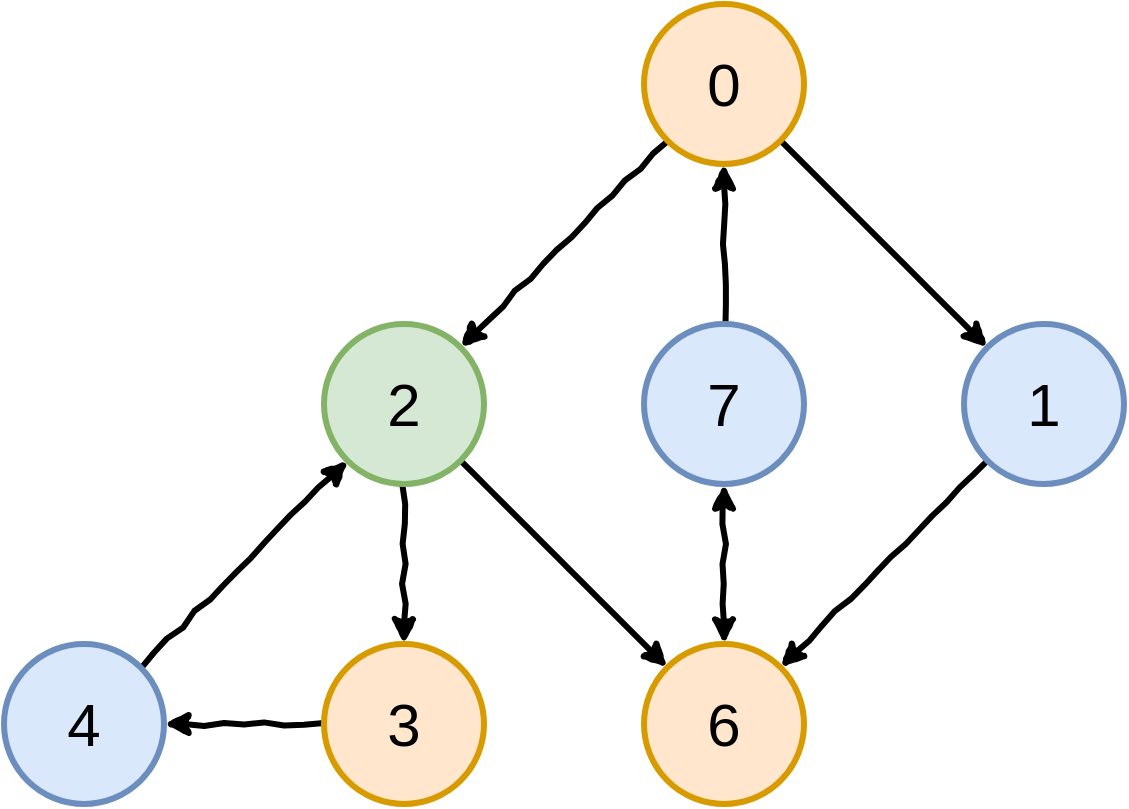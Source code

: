<mxfile version="13.0.3" type="device"><diagram id="ai6isEYShQ9JZyrEm_BB" name="Page-1"><mxGraphModel dx="1024" dy="592" grid="1" gridSize="10" guides="1" tooltips="1" connect="1" arrows="1" fold="1" page="1" pageScale="1" pageWidth="827" pageHeight="1169" math="0" shadow="0"><root><mxCell id="0"/><mxCell id="1" parent="0"/><mxCell id="GGHTns0E7vYOpCDKQOtN-9" style="rounded=0;orthogonalLoop=1;jettySize=auto;html=1;exitX=1;exitY=1;exitDx=0;exitDy=0;entryX=0;entryY=0;entryDx=0;entryDy=0;strokeWidth=3;comic=1;" edge="1" parent="1" source="GGHTns0E7vYOpCDKQOtN-1" target="GGHTns0E7vYOpCDKQOtN-4"><mxGeometry relative="1" as="geometry"/></mxCell><mxCell id="GGHTns0E7vYOpCDKQOtN-10" style="edgeStyle=none;rounded=0;orthogonalLoop=1;jettySize=auto;html=1;exitX=0;exitY=1;exitDx=0;exitDy=0;entryX=1;entryY=0;entryDx=0;entryDy=0;strokeWidth=3;comic=1;" edge="1" parent="1" source="GGHTns0E7vYOpCDKQOtN-1" target="GGHTns0E7vYOpCDKQOtN-3"><mxGeometry relative="1" as="geometry"/></mxCell><mxCell id="GGHTns0E7vYOpCDKQOtN-1" value="&lt;font style=&quot;font-size: 30px&quot;&gt;0&lt;/font&gt;" style="ellipse;whiteSpace=wrap;html=1;aspect=fixed;strokeWidth=3;fillColor=#ffe6cc;strokeColor=#d79b00;" vertex="1" parent="1"><mxGeometry x="360" y="160" width="80" height="80" as="geometry"/></mxCell><mxCell id="GGHTns0E7vYOpCDKQOtN-16" style="edgeStyle=none;rounded=0;orthogonalLoop=1;jettySize=auto;html=1;exitX=0.5;exitY=0;exitDx=0;exitDy=0;entryX=0.5;entryY=1;entryDx=0;entryDy=0;strokeWidth=3;comic=1;" edge="1" parent="1" source="GGHTns0E7vYOpCDKQOtN-2" target="GGHTns0E7vYOpCDKQOtN-1"><mxGeometry relative="1" as="geometry"/></mxCell><mxCell id="GGHTns0E7vYOpCDKQOtN-17" style="edgeStyle=none;rounded=0;orthogonalLoop=1;jettySize=auto;html=1;exitX=0.5;exitY=1;exitDx=0;exitDy=0;entryX=0.5;entryY=0;entryDx=0;entryDy=0;startArrow=classic;startFill=1;strokeWidth=3;comic=1;" edge="1" parent="1" source="GGHTns0E7vYOpCDKQOtN-2" target="GGHTns0E7vYOpCDKQOtN-5"><mxGeometry relative="1" as="geometry"/></mxCell><mxCell id="GGHTns0E7vYOpCDKQOtN-2" value="&lt;font style=&quot;font-size: 30px&quot;&gt;7&lt;/font&gt;" style="ellipse;whiteSpace=wrap;html=1;aspect=fixed;strokeWidth=3;fillColor=#dae8fc;strokeColor=#6c8ebf;" vertex="1" parent="1"><mxGeometry x="360" y="320" width="80" height="80" as="geometry"/></mxCell><mxCell id="GGHTns0E7vYOpCDKQOtN-11" style="edgeStyle=none;rounded=0;orthogonalLoop=1;jettySize=auto;html=1;exitX=0.5;exitY=1;exitDx=0;exitDy=0;entryX=0.5;entryY=0;entryDx=0;entryDy=0;strokeWidth=3;comic=1;" edge="1" parent="1" source="GGHTns0E7vYOpCDKQOtN-3" target="GGHTns0E7vYOpCDKQOtN-6"><mxGeometry relative="1" as="geometry"/></mxCell><mxCell id="GGHTns0E7vYOpCDKQOtN-18" style="edgeStyle=none;rounded=0;comic=1;orthogonalLoop=1;jettySize=auto;html=1;exitX=1;exitY=1;exitDx=0;exitDy=0;entryX=0;entryY=0;entryDx=0;entryDy=0;startArrow=none;startFill=0;strokeWidth=3;" edge="1" parent="1" source="GGHTns0E7vYOpCDKQOtN-3" target="GGHTns0E7vYOpCDKQOtN-5"><mxGeometry relative="1" as="geometry"/></mxCell><mxCell id="GGHTns0E7vYOpCDKQOtN-3" value="&lt;font style=&quot;font-size: 30px&quot;&gt;2&lt;/font&gt;" style="ellipse;whiteSpace=wrap;html=1;aspect=fixed;strokeWidth=3;fillColor=#d5e8d4;strokeColor=#82b366;" vertex="1" parent="1"><mxGeometry x="200" y="320" width="80" height="80" as="geometry"/></mxCell><mxCell id="GGHTns0E7vYOpCDKQOtN-15" style="edgeStyle=none;rounded=0;orthogonalLoop=1;jettySize=auto;html=1;exitX=0;exitY=1;exitDx=0;exitDy=0;entryX=1;entryY=0;entryDx=0;entryDy=0;strokeWidth=3;comic=1;" edge="1" parent="1" source="GGHTns0E7vYOpCDKQOtN-4" target="GGHTns0E7vYOpCDKQOtN-5"><mxGeometry relative="1" as="geometry"/></mxCell><mxCell id="GGHTns0E7vYOpCDKQOtN-4" value="&lt;font style=&quot;font-size: 30px&quot;&gt;1&lt;/font&gt;" style="ellipse;whiteSpace=wrap;html=1;aspect=fixed;strokeWidth=3;fillColor=#dae8fc;strokeColor=#6c8ebf;" vertex="1" parent="1"><mxGeometry x="520" y="320" width="80" height="80" as="geometry"/></mxCell><mxCell id="GGHTns0E7vYOpCDKQOtN-5" value="&lt;font style=&quot;font-size: 30px&quot;&gt;6&lt;/font&gt;" style="ellipse;whiteSpace=wrap;html=1;aspect=fixed;shadow=0;strokeWidth=3;fillColor=#ffe6cc;strokeColor=#d79b00;" vertex="1" parent="1"><mxGeometry x="360" y="480" width="80" height="80" as="geometry"/></mxCell><mxCell id="GGHTns0E7vYOpCDKQOtN-12" style="edgeStyle=none;orthogonalLoop=1;jettySize=auto;html=1;exitX=0;exitY=0.5;exitDx=0;exitDy=0;entryX=1;entryY=0.5;entryDx=0;entryDy=0;strokeWidth=3;rounded=0;comic=1;" edge="1" parent="1" source="GGHTns0E7vYOpCDKQOtN-6" target="GGHTns0E7vYOpCDKQOtN-7"><mxGeometry relative="1" as="geometry"/></mxCell><mxCell id="GGHTns0E7vYOpCDKQOtN-6" value="&lt;font style=&quot;font-size: 30px&quot;&gt;3&lt;/font&gt;" style="ellipse;whiteSpace=wrap;html=1;aspect=fixed;strokeWidth=3;fillColor=#ffe6cc;strokeColor=#d79b00;" vertex="1" parent="1"><mxGeometry x="200" y="480" width="80" height="80" as="geometry"/></mxCell><mxCell id="GGHTns0E7vYOpCDKQOtN-13" style="rounded=0;orthogonalLoop=1;jettySize=auto;html=1;exitX=1;exitY=0;exitDx=0;exitDy=0;entryX=0;entryY=1;entryDx=0;entryDy=0;strokeWidth=3;comic=1;" edge="1" parent="1" source="GGHTns0E7vYOpCDKQOtN-7" target="GGHTns0E7vYOpCDKQOtN-3"><mxGeometry relative="1" as="geometry"/></mxCell><mxCell id="GGHTns0E7vYOpCDKQOtN-7" value="&lt;font style=&quot;font-size: 30px&quot;&gt;4&lt;/font&gt;" style="ellipse;whiteSpace=wrap;html=1;aspect=fixed;strokeWidth=3;fillColor=#dae8fc;strokeColor=#6c8ebf;" vertex="1" parent="1"><mxGeometry x="40" y="480" width="80" height="80" as="geometry"/></mxCell></root></mxGraphModel></diagram></mxfile>